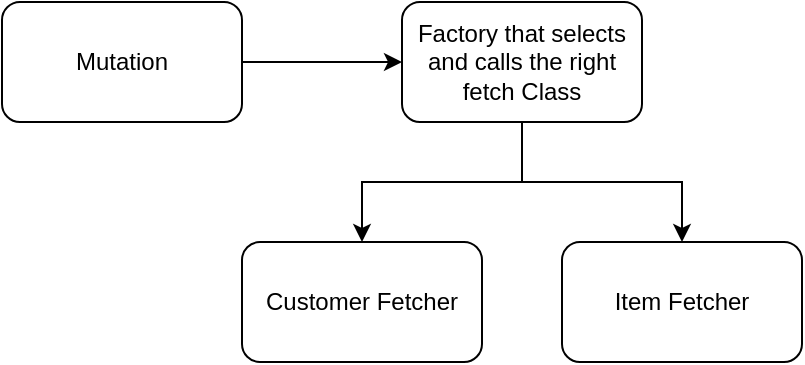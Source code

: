 <mxfile version="24.7.17">
  <diagram name="Page-1" id="1iqCaN1SgYG9IPOz-t7U">
    <mxGraphModel dx="1434" dy="820" grid="1" gridSize="10" guides="1" tooltips="1" connect="1" arrows="1" fold="1" page="1" pageScale="1" pageWidth="850" pageHeight="1100" math="0" shadow="0">
      <root>
        <mxCell id="0" />
        <mxCell id="1" parent="0" />
        <mxCell id="Op-Q-HsrYjnD_lvxCk_R-3" value="" style="edgeStyle=orthogonalEdgeStyle;rounded=0;orthogonalLoop=1;jettySize=auto;html=1;" edge="1" parent="1" source="Op-Q-HsrYjnD_lvxCk_R-1" target="Op-Q-HsrYjnD_lvxCk_R-2">
          <mxGeometry relative="1" as="geometry" />
        </mxCell>
        <mxCell id="Op-Q-HsrYjnD_lvxCk_R-1" value="Mutation" style="rounded=1;whiteSpace=wrap;html=1;" vertex="1" parent="1">
          <mxGeometry x="80" y="80" width="120" height="60" as="geometry" />
        </mxCell>
        <mxCell id="Op-Q-HsrYjnD_lvxCk_R-2" value="Factory that selects and calls the right fetch Class" style="rounded=1;whiteSpace=wrap;html=1;" vertex="1" parent="1">
          <mxGeometry x="280" y="80" width="120" height="60" as="geometry" />
        </mxCell>
        <mxCell id="Op-Q-HsrYjnD_lvxCk_R-4" value="Customer Fetcher" style="rounded=1;whiteSpace=wrap;html=1;" vertex="1" parent="1">
          <mxGeometry x="200" y="200" width="120" height="60" as="geometry" />
        </mxCell>
        <mxCell id="Op-Q-HsrYjnD_lvxCk_R-5" value="Item Fetcher" style="rounded=1;whiteSpace=wrap;html=1;" vertex="1" parent="1">
          <mxGeometry x="360" y="200" width="120" height="60" as="geometry" />
        </mxCell>
        <mxCell id="Op-Q-HsrYjnD_lvxCk_R-6" value="" style="endArrow=classic;html=1;rounded=0;exitX=0.5;exitY=1;exitDx=0;exitDy=0;entryX=0.5;entryY=0;entryDx=0;entryDy=0;" edge="1" parent="1" source="Op-Q-HsrYjnD_lvxCk_R-2" target="Op-Q-HsrYjnD_lvxCk_R-5">
          <mxGeometry width="50" height="50" relative="1" as="geometry">
            <mxPoint x="400" y="240" as="sourcePoint" />
            <mxPoint x="450" y="190" as="targetPoint" />
            <Array as="points">
              <mxPoint x="340" y="170" />
              <mxPoint x="420" y="170" />
            </Array>
          </mxGeometry>
        </mxCell>
        <mxCell id="Op-Q-HsrYjnD_lvxCk_R-8" value="" style="endArrow=classic;html=1;rounded=0;exitX=0.5;exitY=1;exitDx=0;exitDy=0;entryX=0.5;entryY=0;entryDx=0;entryDy=0;" edge="1" parent="1" source="Op-Q-HsrYjnD_lvxCk_R-2" target="Op-Q-HsrYjnD_lvxCk_R-4">
          <mxGeometry width="50" height="50" relative="1" as="geometry">
            <mxPoint x="-10" y="200" as="sourcePoint" />
            <mxPoint x="120" y="260" as="targetPoint" />
            <Array as="points">
              <mxPoint x="340" y="170" />
              <mxPoint x="260" y="170" />
            </Array>
          </mxGeometry>
        </mxCell>
      </root>
    </mxGraphModel>
  </diagram>
</mxfile>
